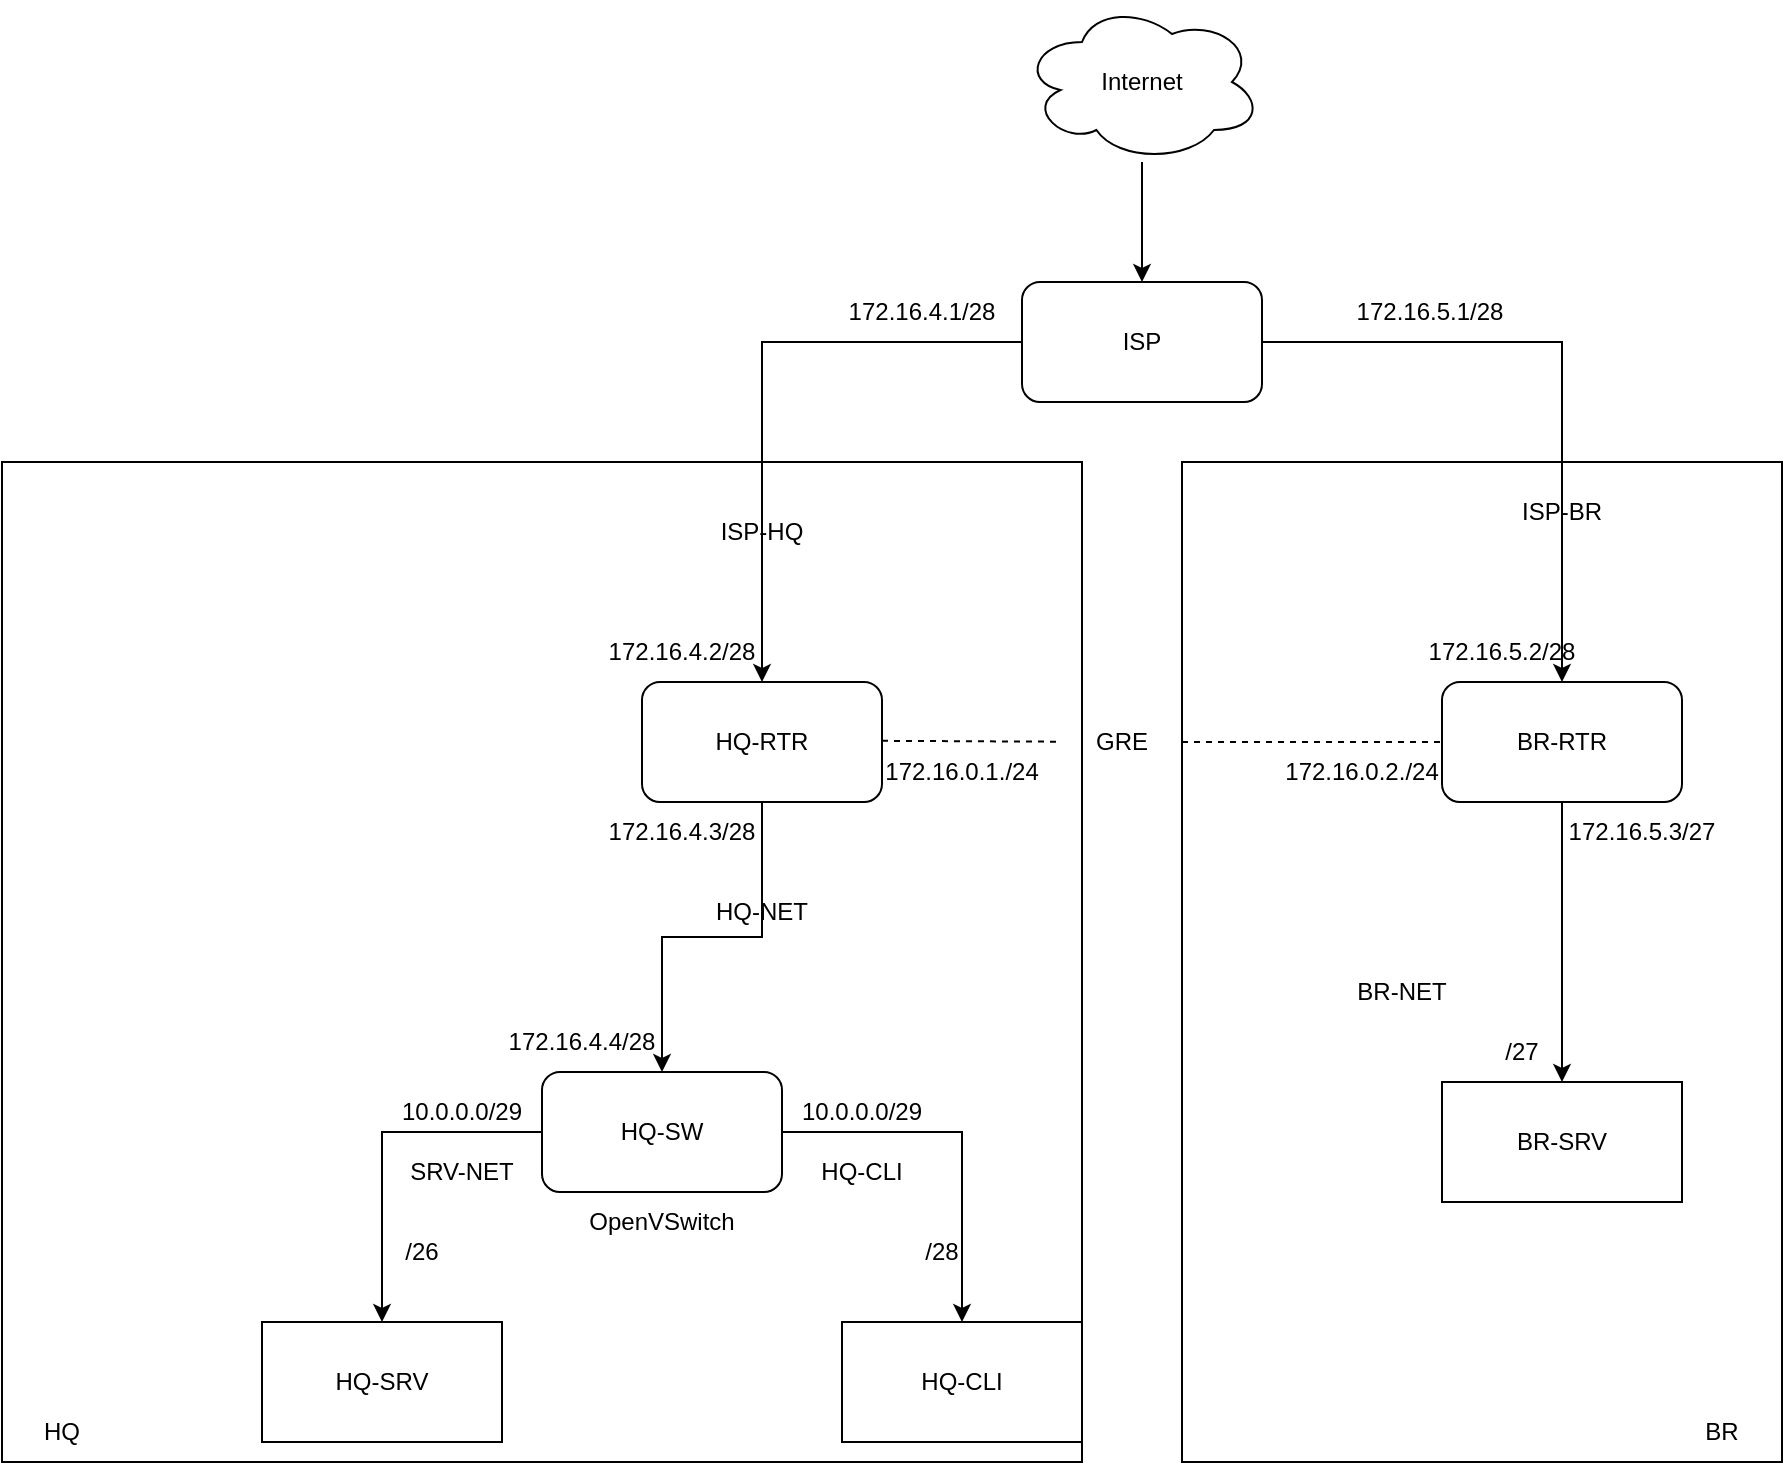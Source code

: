 <mxfile version="24.7.17">
  <diagram name="Страница — 1" id="b6AnPtS-dUUyqT-bA7N-">
    <mxGraphModel dx="2222" dy="650" grid="1" gridSize="10" guides="1" tooltips="1" connect="1" arrows="1" fold="1" page="1" pageScale="1" pageWidth="827" pageHeight="1169" math="0" shadow="0">
      <root>
        <mxCell id="0" />
        <mxCell id="1" parent="0" />
        <mxCell id="O_ZaIM-_1uLiHS-mfBXu-37" value="" style="rounded=0;whiteSpace=wrap;html=1;" vertex="1" parent="1">
          <mxGeometry x="320" y="280" width="300" height="500" as="geometry" />
        </mxCell>
        <mxCell id="O_ZaIM-_1uLiHS-mfBXu-35" value="" style="rounded=0;whiteSpace=wrap;html=1;fontStyle=1" vertex="1" parent="1">
          <mxGeometry x="-270" y="280" width="540" height="500" as="geometry" />
        </mxCell>
        <mxCell id="O_ZaIM-_1uLiHS-mfBXu-9" style="edgeStyle=orthogonalEdgeStyle;rounded=0;orthogonalLoop=1;jettySize=auto;html=1;entryX=0.5;entryY=0;entryDx=0;entryDy=0;" edge="1" parent="1" source="O_ZaIM-_1uLiHS-mfBXu-1" target="O_ZaIM-_1uLiHS-mfBXu-2">
          <mxGeometry relative="1" as="geometry" />
        </mxCell>
        <mxCell id="O_ZaIM-_1uLiHS-mfBXu-1" value="Internet" style="ellipse;shape=cloud;whiteSpace=wrap;html=1;" vertex="1" parent="1">
          <mxGeometry x="240" y="50" width="120" height="80" as="geometry" />
        </mxCell>
        <mxCell id="O_ZaIM-_1uLiHS-mfBXu-18" style="edgeStyle=orthogonalEdgeStyle;rounded=0;orthogonalLoop=1;jettySize=auto;html=1;exitX=0;exitY=0.5;exitDx=0;exitDy=0;" edge="1" parent="1" source="O_ZaIM-_1uLiHS-mfBXu-2" target="O_ZaIM-_1uLiHS-mfBXu-3">
          <mxGeometry relative="1" as="geometry" />
        </mxCell>
        <mxCell id="O_ZaIM-_1uLiHS-mfBXu-19" style="edgeStyle=orthogonalEdgeStyle;rounded=0;orthogonalLoop=1;jettySize=auto;html=1;exitX=1;exitY=0.5;exitDx=0;exitDy=0;" edge="1" parent="1" source="O_ZaIM-_1uLiHS-mfBXu-2" target="O_ZaIM-_1uLiHS-mfBXu-4">
          <mxGeometry relative="1" as="geometry" />
        </mxCell>
        <mxCell id="O_ZaIM-_1uLiHS-mfBXu-2" value="ISP" style="rounded=1;whiteSpace=wrap;html=1;" vertex="1" parent="1">
          <mxGeometry x="240" y="190" width="120" height="60" as="geometry" />
        </mxCell>
        <mxCell id="O_ZaIM-_1uLiHS-mfBXu-13" style="edgeStyle=orthogonalEdgeStyle;rounded=0;orthogonalLoop=1;jettySize=auto;html=1;exitX=0.5;exitY=1;exitDx=0;exitDy=0;" edge="1" parent="1" source="O_ZaIM-_1uLiHS-mfBXu-3" target="O_ZaIM-_1uLiHS-mfBXu-5">
          <mxGeometry relative="1" as="geometry" />
        </mxCell>
        <mxCell id="O_ZaIM-_1uLiHS-mfBXu-3" value="HQ-RTR" style="rounded=1;whiteSpace=wrap;html=1;" vertex="1" parent="1">
          <mxGeometry x="50" y="390" width="120" height="60" as="geometry" />
        </mxCell>
        <mxCell id="O_ZaIM-_1uLiHS-mfBXu-15" style="edgeStyle=orthogonalEdgeStyle;rounded=0;orthogonalLoop=1;jettySize=auto;html=1;exitX=0.5;exitY=1;exitDx=0;exitDy=0;" edge="1" parent="1" source="O_ZaIM-_1uLiHS-mfBXu-4" target="O_ZaIM-_1uLiHS-mfBXu-8">
          <mxGeometry relative="1" as="geometry" />
        </mxCell>
        <mxCell id="O_ZaIM-_1uLiHS-mfBXu-4" value="BR-RTR" style="rounded=1;whiteSpace=wrap;html=1;" vertex="1" parent="1">
          <mxGeometry x="450" y="390" width="120" height="60" as="geometry" />
        </mxCell>
        <mxCell id="O_ZaIM-_1uLiHS-mfBXu-10" style="edgeStyle=orthogonalEdgeStyle;rounded=0;orthogonalLoop=1;jettySize=auto;html=1;exitX=0;exitY=0.5;exitDx=0;exitDy=0;" edge="1" parent="1" source="O_ZaIM-_1uLiHS-mfBXu-5" target="O_ZaIM-_1uLiHS-mfBXu-6">
          <mxGeometry relative="1" as="geometry" />
        </mxCell>
        <mxCell id="O_ZaIM-_1uLiHS-mfBXu-11" style="edgeStyle=orthogonalEdgeStyle;rounded=0;orthogonalLoop=1;jettySize=auto;html=1;exitX=1;exitY=0.5;exitDx=0;exitDy=0;entryX=0.5;entryY=0;entryDx=0;entryDy=0;" edge="1" parent="1" source="O_ZaIM-_1uLiHS-mfBXu-5" target="O_ZaIM-_1uLiHS-mfBXu-7">
          <mxGeometry relative="1" as="geometry" />
        </mxCell>
        <mxCell id="O_ZaIM-_1uLiHS-mfBXu-5" value="HQ-SW" style="rounded=1;whiteSpace=wrap;html=1;" vertex="1" parent="1">
          <mxGeometry y="585" width="120" height="60" as="geometry" />
        </mxCell>
        <mxCell id="O_ZaIM-_1uLiHS-mfBXu-6" value="HQ-SRV" style="rounded=0;whiteSpace=wrap;html=1;" vertex="1" parent="1">
          <mxGeometry x="-140" y="710" width="120" height="60" as="geometry" />
        </mxCell>
        <mxCell id="O_ZaIM-_1uLiHS-mfBXu-7" value="HQ-CLI" style="rounded=0;whiteSpace=wrap;html=1;" vertex="1" parent="1">
          <mxGeometry x="150" y="710" width="120" height="60" as="geometry" />
        </mxCell>
        <mxCell id="O_ZaIM-_1uLiHS-mfBXu-8" value="BR-SRV" style="rounded=0;whiteSpace=wrap;html=1;" vertex="1" parent="1">
          <mxGeometry x="450" y="590" width="120" height="60" as="geometry" />
        </mxCell>
        <mxCell id="O_ZaIM-_1uLiHS-mfBXu-12" value="OpenVSwitch" style="text;html=1;align=center;verticalAlign=middle;whiteSpace=wrap;rounded=0;" vertex="1" parent="1">
          <mxGeometry x="30" y="645" width="60" height="30" as="geometry" />
        </mxCell>
        <mxCell id="O_ZaIM-_1uLiHS-mfBXu-20" value="ISP-HQ" style="text;html=1;align=center;verticalAlign=middle;whiteSpace=wrap;rounded=0;" vertex="1" parent="1">
          <mxGeometry x="80" y="300" width="60" height="30" as="geometry" />
        </mxCell>
        <mxCell id="O_ZaIM-_1uLiHS-mfBXu-22" value="HQ-NET" style="text;html=1;align=center;verticalAlign=middle;whiteSpace=wrap;rounded=0;" vertex="1" parent="1">
          <mxGeometry x="80" y="490" width="60" height="30" as="geometry" />
        </mxCell>
        <mxCell id="O_ZaIM-_1uLiHS-mfBXu-23" value="SRV-NET" style="text;html=1;align=center;verticalAlign=middle;whiteSpace=wrap;rounded=0;" vertex="1" parent="1">
          <mxGeometry x="-70" y="620" width="60" height="30" as="geometry" />
        </mxCell>
        <mxCell id="O_ZaIM-_1uLiHS-mfBXu-24" value="HQ-CLI" style="text;html=1;align=center;verticalAlign=middle;whiteSpace=wrap;rounded=0;" vertex="1" parent="1">
          <mxGeometry x="130" y="620" width="60" height="30" as="geometry" />
        </mxCell>
        <mxCell id="O_ZaIM-_1uLiHS-mfBXu-25" value="ISP-BR" style="text;html=1;align=center;verticalAlign=middle;whiteSpace=wrap;rounded=0;" vertex="1" parent="1">
          <mxGeometry x="480" y="290" width="60" height="30" as="geometry" />
        </mxCell>
        <mxCell id="O_ZaIM-_1uLiHS-mfBXu-26" value="BR-NET" style="text;html=1;align=center;verticalAlign=middle;whiteSpace=wrap;rounded=0;" vertex="1" parent="1">
          <mxGeometry x="400" y="530" width="60" height="30" as="geometry" />
        </mxCell>
        <mxCell id="O_ZaIM-_1uLiHS-mfBXu-27" value="/26" style="text;html=1;align=center;verticalAlign=middle;whiteSpace=wrap;rounded=0;" vertex="1" parent="1">
          <mxGeometry x="-90" y="660" width="60" height="30" as="geometry" />
        </mxCell>
        <mxCell id="O_ZaIM-_1uLiHS-mfBXu-28" value="/28" style="text;html=1;align=center;verticalAlign=middle;whiteSpace=wrap;rounded=0;" vertex="1" parent="1">
          <mxGeometry x="170" y="660" width="60" height="30" as="geometry" />
        </mxCell>
        <mxCell id="O_ZaIM-_1uLiHS-mfBXu-29" value="/27" style="text;html=1;align=center;verticalAlign=middle;whiteSpace=wrap;rounded=0;" vertex="1" parent="1">
          <mxGeometry x="460" y="560" width="60" height="30" as="geometry" />
        </mxCell>
        <mxCell id="O_ZaIM-_1uLiHS-mfBXu-30" value="10.0.0.0/29" style="text;html=1;align=center;verticalAlign=middle;whiteSpace=wrap;rounded=0;" vertex="1" parent="1">
          <mxGeometry x="-70" y="590" width="60" height="30" as="geometry" />
        </mxCell>
        <mxCell id="O_ZaIM-_1uLiHS-mfBXu-31" value="10.0.0.0/29" style="text;html=1;align=center;verticalAlign=middle;whiteSpace=wrap;rounded=0;" vertex="1" parent="1">
          <mxGeometry x="130" y="590" width="60" height="30" as="geometry" />
        </mxCell>
        <mxCell id="O_ZaIM-_1uLiHS-mfBXu-32" value="172.16.4.1&lt;span style=&quot;background-color: initial;&quot;&gt;/28&lt;/span&gt;" style="text;html=1;align=center;verticalAlign=middle;whiteSpace=wrap;rounded=0;" vertex="1" parent="1">
          <mxGeometry x="160" y="190" width="60" height="30" as="geometry" />
        </mxCell>
        <mxCell id="O_ZaIM-_1uLiHS-mfBXu-33" value="172.16.5.1/28" style="text;html=1;align=center;verticalAlign=middle;whiteSpace=wrap;rounded=0;" vertex="1" parent="1">
          <mxGeometry x="414" y="190" width="60" height="30" as="geometry" />
        </mxCell>
        <mxCell id="O_ZaIM-_1uLiHS-mfBXu-34" value="BR" style="text;html=1;align=center;verticalAlign=middle;whiteSpace=wrap;rounded=0;" vertex="1" parent="1">
          <mxGeometry x="560" y="750" width="60" height="30" as="geometry" />
        </mxCell>
        <mxCell id="O_ZaIM-_1uLiHS-mfBXu-36" value="HQ" style="text;html=1;align=center;verticalAlign=middle;whiteSpace=wrap;rounded=0;" vertex="1" parent="1">
          <mxGeometry x="-270" y="750" width="60" height="30" as="geometry" />
        </mxCell>
        <mxCell id="O_ZaIM-_1uLiHS-mfBXu-38" value="172.16.4.2/28" style="text;html=1;align=center;verticalAlign=middle;whiteSpace=wrap;rounded=0;" vertex="1" parent="1">
          <mxGeometry x="40" y="360" width="60" height="30" as="geometry" />
        </mxCell>
        <mxCell id="O_ZaIM-_1uLiHS-mfBXu-39" value="172.16.5.2/28" style="text;html=1;align=center;verticalAlign=middle;whiteSpace=wrap;rounded=0;" vertex="1" parent="1">
          <mxGeometry x="450" y="360" width="60" height="30" as="geometry" />
        </mxCell>
        <mxCell id="O_ZaIM-_1uLiHS-mfBXu-40" value="172.16.4.3/28" style="text;html=1;align=center;verticalAlign=middle;whiteSpace=wrap;rounded=0;" vertex="1" parent="1">
          <mxGeometry x="40" y="450" width="60" height="30" as="geometry" />
        </mxCell>
        <mxCell id="O_ZaIM-_1uLiHS-mfBXu-41" value="172.16.5.3/27" style="text;html=1;align=center;verticalAlign=middle;whiteSpace=wrap;rounded=0;" vertex="1" parent="1">
          <mxGeometry x="520" y="450" width="60" height="30" as="geometry" />
        </mxCell>
        <mxCell id="O_ZaIM-_1uLiHS-mfBXu-42" value="172.16.4.4/28" style="text;html=1;align=center;verticalAlign=middle;whiteSpace=wrap;rounded=0;" vertex="1" parent="1">
          <mxGeometry x="-10" y="555" width="60" height="30" as="geometry" />
        </mxCell>
        <mxCell id="O_ZaIM-_1uLiHS-mfBXu-43" value="" style="endArrow=none;dashed=1;html=1;rounded=0;" edge="1" parent="1" source="O_ZaIM-_1uLiHS-mfBXu-44" target="O_ZaIM-_1uLiHS-mfBXu-4">
          <mxGeometry width="50" height="50" relative="1" as="geometry">
            <mxPoint x="170" y="419.41" as="sourcePoint" />
            <mxPoint x="260" y="419.41" as="targetPoint" />
          </mxGeometry>
        </mxCell>
        <mxCell id="O_ZaIM-_1uLiHS-mfBXu-45" value="172.16.0.1./24" style="text;html=1;align=center;verticalAlign=middle;whiteSpace=wrap;rounded=0;" vertex="1" parent="1">
          <mxGeometry x="180" y="420" width="60" height="30" as="geometry" />
        </mxCell>
        <mxCell id="O_ZaIM-_1uLiHS-mfBXu-46" value="172.16.0.2./24" style="text;html=1;align=center;verticalAlign=middle;whiteSpace=wrap;rounded=0;" vertex="1" parent="1">
          <mxGeometry x="380" y="420" width="60" height="30" as="geometry" />
        </mxCell>
        <mxCell id="O_ZaIM-_1uLiHS-mfBXu-49" value="" style="endArrow=none;dashed=1;html=1;rounded=0;" edge="1" parent="1" target="O_ZaIM-_1uLiHS-mfBXu-44">
          <mxGeometry width="50" height="50" relative="1" as="geometry">
            <mxPoint x="170" y="419.41" as="sourcePoint" />
            <mxPoint x="450" y="420" as="targetPoint" />
          </mxGeometry>
        </mxCell>
        <mxCell id="O_ZaIM-_1uLiHS-mfBXu-44" value="GRE" style="text;html=1;align=center;verticalAlign=middle;whiteSpace=wrap;rounded=0;" vertex="1" parent="1">
          <mxGeometry x="260" y="405" width="60" height="30" as="geometry" />
        </mxCell>
      </root>
    </mxGraphModel>
  </diagram>
</mxfile>

